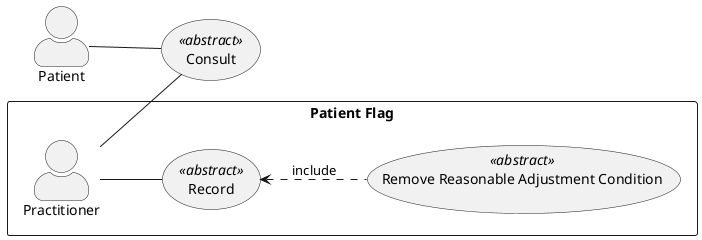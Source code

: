 @startuml

skinparam actorStyle awesome
left to right direction

rectangle "Patient Flag"{
actor Practitioner as pra
usecase "Record" as record <<abstract>>
usecase "Remove Reasonable Adjustment Condition" as rem <<abstract>>
}


actor Patient as pat

usecase "Consult" as consult <<abstract>>

pat -- consult
pra -- consult
pra -- record
record <.. rem : include

@enduml
